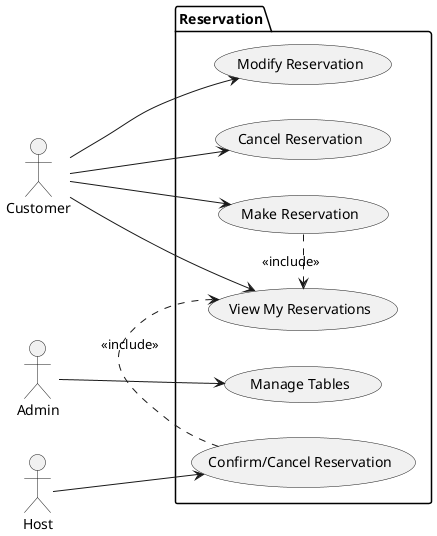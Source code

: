 @startuml UC_Reservation
left to right direction
actor Customer as Buyer
actor Admin as SysAdmin
actor Host as HostStaff

package "Reservation" {
  usecase "Make Reservation" as UC_Make
  usecase "Modify Reservation" as UC_Modify
  usecase "Cancel Reservation" as UC_Cancel
  usecase "View My Reservations" as UC_ViewMine
  usecase "Manage Tables" as UC_ManageTables
  usecase "Confirm/Cancel Reservation" as UC_Confirm
}

Buyer --> UC_Make
Buyer --> UC_Modify
Buyer --> UC_Cancel
Buyer --> UC_ViewMine

HostStaff --> UC_Confirm
SysAdmin --> UC_ManageTables

UC_Make .> UC_ViewMine : <<include>>
UC_Confirm .> UC_ViewMine : <<include>>
@enduml
